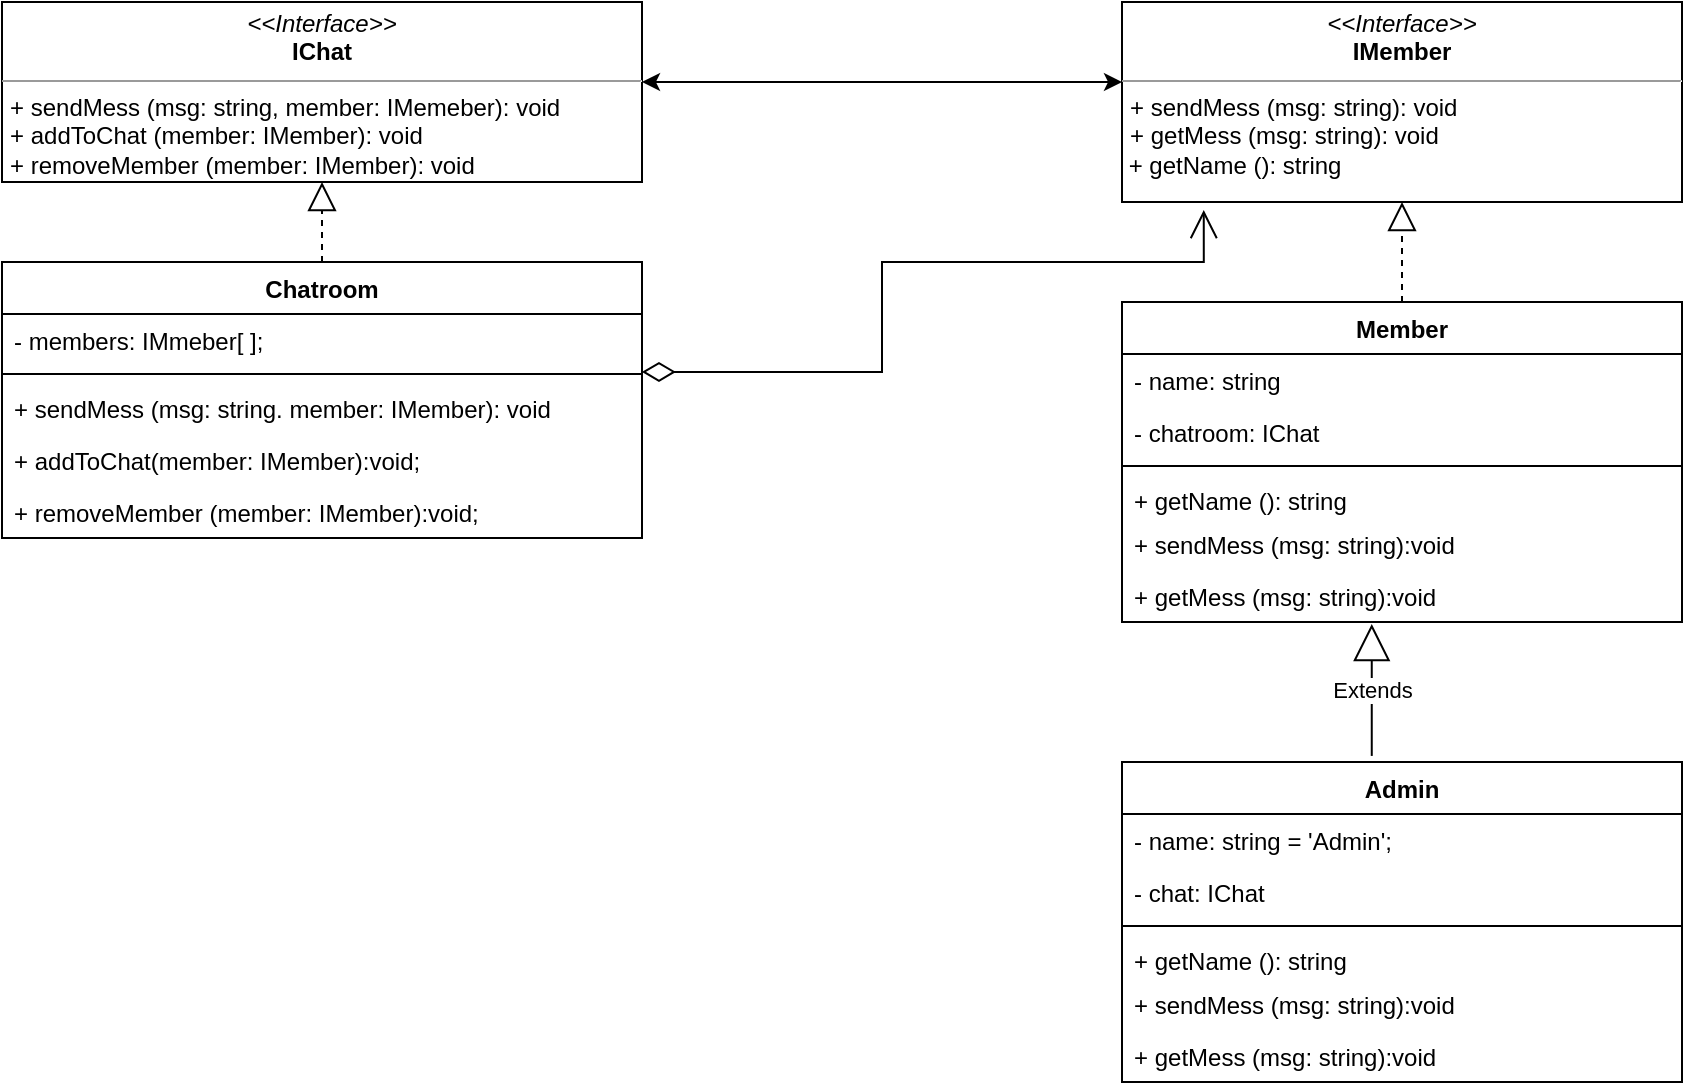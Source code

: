<mxfile version="20.8.16" type="device"><diagram name="Page-1" id="Mc0gX32QP7m6tFfLGlkD"><mxGraphModel dx="2716" dy="843" grid="1" gridSize="10" guides="1" tooltips="1" connect="1" arrows="1" fold="1" page="1" pageScale="1" pageWidth="700" pageHeight="1000" math="0" shadow="0"><root><mxCell id="0"/><mxCell id="1" parent="0"/><mxCell id="QyPS_Zc2gG4qDQP4DCGh-1" value="&lt;p style=&quot;margin:0px;margin-top:4px;text-align:center;&quot;&gt;&lt;i&gt;&amp;lt;&amp;lt;Interface&amp;gt;&amp;gt;&lt;/i&gt;&lt;br&gt;&lt;b&gt;IChat&lt;/b&gt;&lt;/p&gt;&lt;hr size=&quot;1&quot;&gt;&lt;p style=&quot;margin:0px;margin-left:4px;&quot;&gt;+ sendMess (msg: string, member: IMemeber): void&lt;/p&gt;&lt;p style=&quot;margin:0px;margin-left:4px;&quot;&gt;+ addToChat (member: IMember): void&lt;/p&gt;&lt;p style=&quot;margin:0px;margin-left:4px;&quot;&gt;+ removeMember (member: IMember): void&lt;/p&gt;" style="verticalAlign=top;align=left;overflow=fill;fontSize=12;fontFamily=Helvetica;html=1;" parent="1" vertex="1"><mxGeometry x="-560" y="40" width="320" height="90" as="geometry"/></mxCell><mxCell id="QyPS_Zc2gG4qDQP4DCGh-2" value="&lt;p style=&quot;margin:0px;margin-top:4px;text-align:center;&quot;&gt;&lt;i&gt;&amp;lt;&amp;lt;Interface&amp;gt;&amp;gt;&lt;/i&gt;&lt;br&gt;&lt;b&gt;IMember&lt;/b&gt;&lt;/p&gt;&lt;hr size=&quot;1&quot;&gt;&lt;p style=&quot;margin:0px;margin-left:4px;&quot;&gt;+ sendMess (msg: string): void&lt;/p&gt;&lt;p style=&quot;margin:0px;margin-left:4px;&quot;&gt;+ getMess (msg: string): void&lt;br&gt;&lt;/p&gt;&amp;nbsp;+ getName (): string" style="verticalAlign=top;align=left;overflow=fill;fontSize=12;fontFamily=Helvetica;html=1;" parent="1" vertex="1"><mxGeometry y="40" width="280" height="100" as="geometry"/></mxCell><mxCell id="QyPS_Zc2gG4qDQP4DCGh-3" value="Member" style="swimlane;fontStyle=1;align=center;verticalAlign=top;childLayout=stackLayout;horizontal=1;startSize=26;horizontalStack=0;resizeParent=1;resizeParentMax=0;resizeLast=0;collapsible=1;marginBottom=0;" parent="1" vertex="1"><mxGeometry y="190" width="280" height="160" as="geometry"/></mxCell><mxCell id="QyPS_Zc2gG4qDQP4DCGh-4" value="- name: string" style="text;strokeColor=none;fillColor=none;align=left;verticalAlign=top;spacingLeft=4;spacingRight=4;overflow=hidden;rotatable=0;points=[[0,0.5],[1,0.5]];portConstraint=eastwest;" parent="QyPS_Zc2gG4qDQP4DCGh-3" vertex="1"><mxGeometry y="26" width="280" height="26" as="geometry"/></mxCell><mxCell id="QyPS_Zc2gG4qDQP4DCGh-7" value="- chatroom: IChat" style="text;strokeColor=none;fillColor=none;align=left;verticalAlign=top;spacingLeft=4;spacingRight=4;overflow=hidden;rotatable=0;points=[[0,0.5],[1,0.5]];portConstraint=eastwest;" parent="QyPS_Zc2gG4qDQP4DCGh-3" vertex="1"><mxGeometry y="52" width="280" height="26" as="geometry"/></mxCell><mxCell id="QyPS_Zc2gG4qDQP4DCGh-5" value="" style="line;strokeWidth=1;fillColor=none;align=left;verticalAlign=middle;spacingTop=-1;spacingLeft=3;spacingRight=3;rotatable=0;labelPosition=right;points=[];portConstraint=eastwest;strokeColor=inherit;" parent="QyPS_Zc2gG4qDQP4DCGh-3" vertex="1"><mxGeometry y="78" width="280" height="8" as="geometry"/></mxCell><mxCell id="QyPS_Zc2gG4qDQP4DCGh-9" value="+ getName (): string" style="text;strokeColor=none;fillColor=none;align=left;verticalAlign=top;spacingLeft=4;spacingRight=4;overflow=hidden;rotatable=0;points=[[0,0.5],[1,0.5]];portConstraint=eastwest;" parent="QyPS_Zc2gG4qDQP4DCGh-3" vertex="1"><mxGeometry y="86" width="280" height="22" as="geometry"/></mxCell><mxCell id="QyPS_Zc2gG4qDQP4DCGh-11" value="+ sendMess (msg: string):void" style="text;strokeColor=none;fillColor=none;align=left;verticalAlign=top;spacingLeft=4;spacingRight=4;overflow=hidden;rotatable=0;points=[[0,0.5],[1,0.5]];portConstraint=eastwest;" parent="QyPS_Zc2gG4qDQP4DCGh-3" vertex="1"><mxGeometry y="108" width="280" height="26" as="geometry"/></mxCell><mxCell id="QyPS_Zc2gG4qDQP4DCGh-8" value="+ getMess (msg: string):void" style="text;strokeColor=none;fillColor=none;align=left;verticalAlign=top;spacingLeft=4;spacingRight=4;overflow=hidden;rotatable=0;points=[[0,0.5],[1,0.5]];portConstraint=eastwest;" parent="QyPS_Zc2gG4qDQP4DCGh-3" vertex="1"><mxGeometry y="134" width="280" height="26" as="geometry"/></mxCell><mxCell id="QyPS_Zc2gG4qDQP4DCGh-12" value="Chatroom" style="swimlane;fontStyle=1;align=center;verticalAlign=top;childLayout=stackLayout;horizontal=1;startSize=26;horizontalStack=0;resizeParent=1;resizeParentMax=0;resizeLast=0;collapsible=1;marginBottom=0;" parent="1" vertex="1"><mxGeometry x="-560" y="170" width="320" height="138" as="geometry"/></mxCell><mxCell id="QyPS_Zc2gG4qDQP4DCGh-14" value="- members: IMmeber[ ];" style="text;strokeColor=none;fillColor=none;align=left;verticalAlign=top;spacingLeft=4;spacingRight=4;overflow=hidden;rotatable=0;points=[[0,0.5],[1,0.5]];portConstraint=eastwest;" parent="QyPS_Zc2gG4qDQP4DCGh-12" vertex="1"><mxGeometry y="26" width="320" height="26" as="geometry"/></mxCell><mxCell id="QyPS_Zc2gG4qDQP4DCGh-15" value="" style="line;strokeWidth=1;fillColor=none;align=left;verticalAlign=middle;spacingTop=-1;spacingLeft=3;spacingRight=3;rotatable=0;labelPosition=right;points=[];portConstraint=eastwest;strokeColor=inherit;" parent="QyPS_Zc2gG4qDQP4DCGh-12" vertex="1"><mxGeometry y="52" width="320" height="8" as="geometry"/></mxCell><mxCell id="QyPS_Zc2gG4qDQP4DCGh-19" value="+ sendMess (msg: string. member: IMember): void" style="text;strokeColor=none;fillColor=none;align=left;verticalAlign=top;spacingLeft=4;spacingRight=4;overflow=hidden;rotatable=0;points=[[0,0.5],[1,0.5]];portConstraint=eastwest;" parent="QyPS_Zc2gG4qDQP4DCGh-12" vertex="1"><mxGeometry y="60" width="320" height="26" as="geometry"/></mxCell><mxCell id="QyPS_Zc2gG4qDQP4DCGh-20" value="+ addToChat(member: IMember):void;" style="text;strokeColor=none;fillColor=none;align=left;verticalAlign=top;spacingLeft=4;spacingRight=4;overflow=hidden;rotatable=0;points=[[0,0.5],[1,0.5]];portConstraint=eastwest;" parent="QyPS_Zc2gG4qDQP4DCGh-12" vertex="1"><mxGeometry y="86" width="320" height="26" as="geometry"/></mxCell><mxCell id="AjIGkzU92Nz7idJr3zlb-1" value="+ removeMember (member: IMember):void;" style="text;strokeColor=none;fillColor=none;align=left;verticalAlign=top;spacingLeft=4;spacingRight=4;overflow=hidden;rotatable=0;points=[[0,0.5],[1,0.5]];portConstraint=eastwest;" vertex="1" parent="QyPS_Zc2gG4qDQP4DCGh-12"><mxGeometry y="112" width="320" height="26" as="geometry"/></mxCell><mxCell id="QyPS_Zc2gG4qDQP4DCGh-22" value="" style="endArrow=block;dashed=1;endFill=0;endSize=12;html=1;rounded=0;entryX=0.5;entryY=1;entryDx=0;entryDy=0;exitX=0.5;exitY=0;exitDx=0;exitDy=0;" parent="1" source="QyPS_Zc2gG4qDQP4DCGh-3" target="QyPS_Zc2gG4qDQP4DCGh-2" edge="1"><mxGeometry width="160" relative="1" as="geometry"><mxPoint x="120" y="210" as="sourcePoint"/><mxPoint x="-150" y="200" as="targetPoint"/></mxGeometry></mxCell><mxCell id="AjIGkzU92Nz7idJr3zlb-11" value="" style="endArrow=block;dashed=1;endFill=0;endSize=12;html=1;rounded=0;entryX=0.5;entryY=1;entryDx=0;entryDy=0;exitX=0.5;exitY=0;exitDx=0;exitDy=0;" edge="1" parent="1" source="QyPS_Zc2gG4qDQP4DCGh-12" target="QyPS_Zc2gG4qDQP4DCGh-1"><mxGeometry width="160" relative="1" as="geometry"><mxPoint x="145" y="200" as="sourcePoint"/><mxPoint x="145" y="140" as="targetPoint"/><Array as="points"/></mxGeometry></mxCell><mxCell id="AjIGkzU92Nz7idJr3zlb-16" value="Admin" style="swimlane;fontStyle=1;align=center;verticalAlign=top;childLayout=stackLayout;horizontal=1;startSize=26;horizontalStack=0;resizeParent=1;resizeParentMax=0;resizeLast=0;collapsible=1;marginBottom=0;" vertex="1" parent="1"><mxGeometry y="420" width="280" height="160" as="geometry"/></mxCell><mxCell id="AjIGkzU92Nz7idJr3zlb-17" value="- name: string = 'Admin';" style="text;strokeColor=none;fillColor=none;align=left;verticalAlign=top;spacingLeft=4;spacingRight=4;overflow=hidden;rotatable=0;points=[[0,0.5],[1,0.5]];portConstraint=eastwest;" vertex="1" parent="AjIGkzU92Nz7idJr3zlb-16"><mxGeometry y="26" width="280" height="26" as="geometry"/></mxCell><mxCell id="AjIGkzU92Nz7idJr3zlb-18" value="- chat: IChat" style="text;strokeColor=none;fillColor=none;align=left;verticalAlign=top;spacingLeft=4;spacingRight=4;overflow=hidden;rotatable=0;points=[[0,0.5],[1,0.5]];portConstraint=eastwest;" vertex="1" parent="AjIGkzU92Nz7idJr3zlb-16"><mxGeometry y="52" width="280" height="26" as="geometry"/></mxCell><mxCell id="AjIGkzU92Nz7idJr3zlb-19" value="" style="line;strokeWidth=1;fillColor=none;align=left;verticalAlign=middle;spacingTop=-1;spacingLeft=3;spacingRight=3;rotatable=0;labelPosition=right;points=[];portConstraint=eastwest;strokeColor=inherit;" vertex="1" parent="AjIGkzU92Nz7idJr3zlb-16"><mxGeometry y="78" width="280" height="8" as="geometry"/></mxCell><mxCell id="AjIGkzU92Nz7idJr3zlb-20" value="+ getName (): string" style="text;strokeColor=none;fillColor=none;align=left;verticalAlign=top;spacingLeft=4;spacingRight=4;overflow=hidden;rotatable=0;points=[[0,0.5],[1,0.5]];portConstraint=eastwest;" vertex="1" parent="AjIGkzU92Nz7idJr3zlb-16"><mxGeometry y="86" width="280" height="22" as="geometry"/></mxCell><mxCell id="AjIGkzU92Nz7idJr3zlb-21" value="+ sendMess (msg: string):void" style="text;strokeColor=none;fillColor=none;align=left;verticalAlign=top;spacingLeft=4;spacingRight=4;overflow=hidden;rotatable=0;points=[[0,0.5],[1,0.5]];portConstraint=eastwest;" vertex="1" parent="AjIGkzU92Nz7idJr3zlb-16"><mxGeometry y="108" width="280" height="26" as="geometry"/></mxCell><mxCell id="AjIGkzU92Nz7idJr3zlb-22" value="+ getMess (msg: string):void" style="text;strokeColor=none;fillColor=none;align=left;verticalAlign=top;spacingLeft=4;spacingRight=4;overflow=hidden;rotatable=0;points=[[0,0.5],[1,0.5]];portConstraint=eastwest;" vertex="1" parent="AjIGkzU92Nz7idJr3zlb-16"><mxGeometry y="134" width="280" height="26" as="geometry"/></mxCell><mxCell id="AjIGkzU92Nz7idJr3zlb-23" value="Extends" style="endArrow=block;endSize=16;endFill=0;html=1;rounded=0;entryX=0.446;entryY=1.038;entryDx=0;entryDy=0;entryPerimeter=0;exitX=0.446;exitY=-0.019;exitDx=0;exitDy=0;exitPerimeter=0;" edge="1" parent="1" source="AjIGkzU92Nz7idJr3zlb-16" target="QyPS_Zc2gG4qDQP4DCGh-8"><mxGeometry width="160" relative="1" as="geometry"><mxPoint x="-80" y="330" as="sourcePoint"/><mxPoint x="80" y="330" as="targetPoint"/></mxGeometry></mxCell><mxCell id="AjIGkzU92Nz7idJr3zlb-24" value="" style="endArrow=classic;startArrow=classic;html=1;rounded=0;" edge="1" parent="1"><mxGeometry width="50" height="50" relative="1" as="geometry"><mxPoint x="-240" y="80" as="sourcePoint"/><mxPoint y="80" as="targetPoint"/><Array as="points"/></mxGeometry></mxCell><mxCell id="AjIGkzU92Nz7idJr3zlb-25" value="" style="endArrow=open;html=1;endSize=12;startArrow=diamondThin;startSize=14;startFill=0;edgeStyle=orthogonalEdgeStyle;align=left;verticalAlign=bottom;rounded=0;entryX=0.146;entryY=1.04;entryDx=0;entryDy=0;entryPerimeter=0;exitX=1;exitY=1.115;exitDx=0;exitDy=0;exitPerimeter=0;" edge="1" parent="1" source="QyPS_Zc2gG4qDQP4DCGh-14" target="QyPS_Zc2gG4qDQP4DCGh-2"><mxGeometry x="-0.288" y="-20" relative="1" as="geometry"><mxPoint x="-180" y="230" as="sourcePoint"/><mxPoint x="-80" y="200" as="targetPoint"/><Array as="points"><mxPoint x="-120" y="225"/><mxPoint x="-120" y="170"/><mxPoint x="41" y="170"/></Array><mxPoint as="offset"/></mxGeometry></mxCell></root></mxGraphModel></diagram></mxfile>